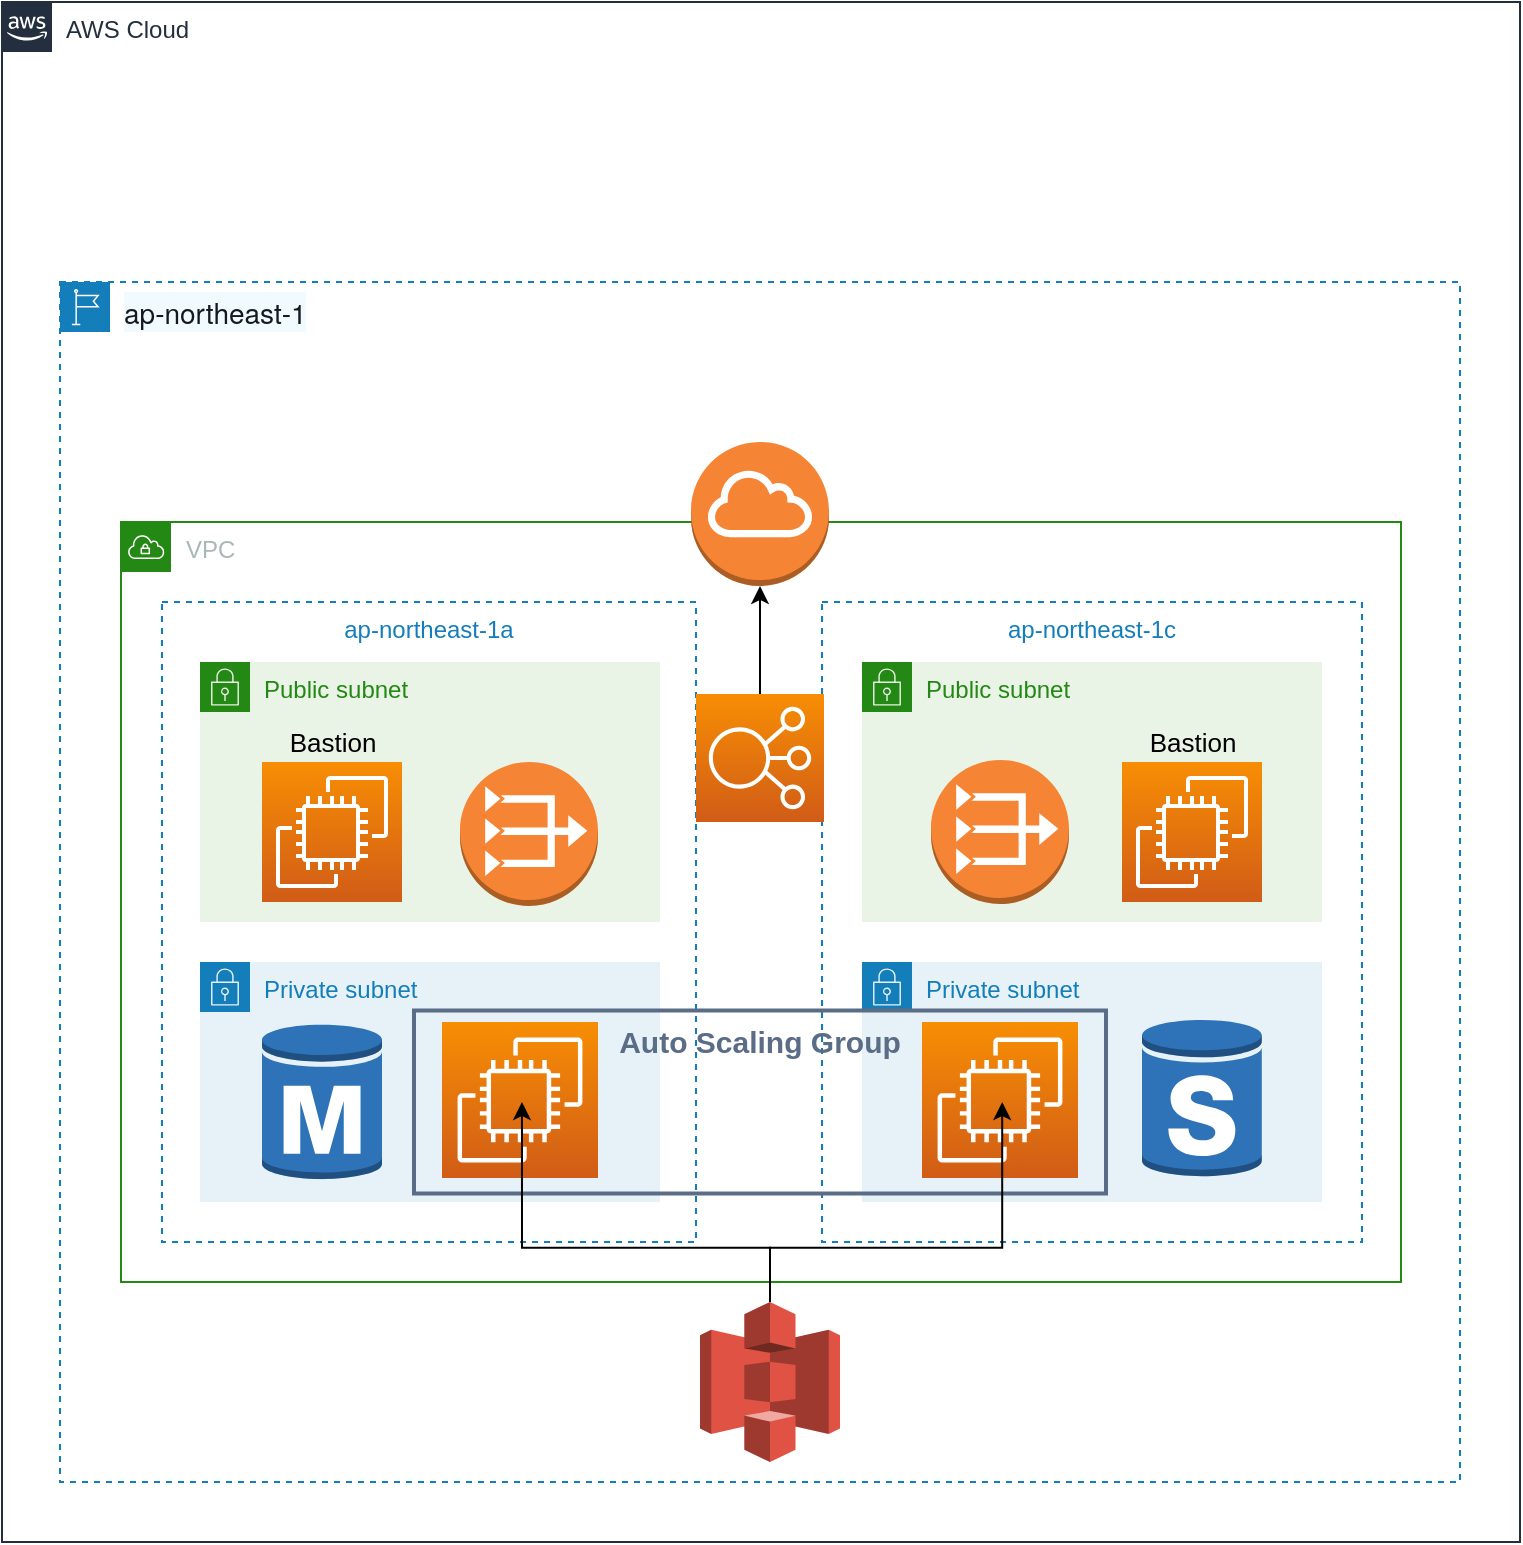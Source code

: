 <mxfile version="14.4.2" type="github">
  <diagram id="p8VolZ-N6K9utPq0kfwX" name="Page-1">
    <mxGraphModel dx="1422" dy="794" grid="1" gridSize="10" guides="1" tooltips="1" connect="1" arrows="1" fold="1" page="1" pageScale="1" pageWidth="827" pageHeight="1169" math="0" shadow="0">
      <root>
        <mxCell id="0" />
        <mxCell id="1" parent="0" />
        <mxCell id="xNPw3v3MWfUP0mEYA9Z2-2" value="AWS Cloud" style="points=[[0,0],[0.25,0],[0.5,0],[0.75,0],[1,0],[1,0.25],[1,0.5],[1,0.75],[1,1],[0.75,1],[0.5,1],[0.25,1],[0,1],[0,0.75],[0,0.5],[0,0.25]];outlineConnect=0;gradientColor=none;html=1;whiteSpace=wrap;fontSize=12;fontStyle=0;shape=mxgraph.aws4.group;grIcon=mxgraph.aws4.group_aws_cloud_alt;strokeColor=#232F3E;fillColor=none;verticalAlign=top;align=left;spacingLeft=30;fontColor=#232F3E;dashed=0;" vertex="1" parent="1">
          <mxGeometry x="30" y="60" width="759" height="770" as="geometry" />
        </mxCell>
        <mxCell id="xNPw3v3MWfUP0mEYA9Z2-3" value="&lt;span style=&quot;color: rgb(22 , 25 , 31) ; font-family: &amp;#34;amazon ember&amp;#34; , &amp;#34;helvetica neue&amp;#34; , &amp;#34;roboto&amp;#34; , &amp;#34;arial&amp;#34; , sans-serif ; font-size: 14px ; background-color: rgb(241 , 250 , 255)&quot;&gt;ap-northeast-1&lt;/span&gt;" style="points=[[0,0],[0.25,0],[0.5,0],[0.75,0],[1,0],[1,0.25],[1,0.5],[1,0.75],[1,1],[0.75,1],[0.5,1],[0.25,1],[0,1],[0,0.75],[0,0.5],[0,0.25]];outlineConnect=0;gradientColor=none;html=1;whiteSpace=wrap;fontSize=12;fontStyle=0;shape=mxgraph.aws4.group;grIcon=mxgraph.aws4.group_region;strokeColor=#147EBA;fillColor=none;verticalAlign=top;align=left;spacingLeft=30;fontColor=#147EBA;dashed=1;" vertex="1" parent="1">
          <mxGeometry x="59" y="200" width="700" height="600" as="geometry" />
        </mxCell>
        <mxCell id="xNPw3v3MWfUP0mEYA9Z2-4" value="VPC" style="points=[[0,0],[0.25,0],[0.5,0],[0.75,0],[1,0],[1,0.25],[1,0.5],[1,0.75],[1,1],[0.75,1],[0.5,1],[0.25,1],[0,1],[0,0.75],[0,0.5],[0,0.25]];outlineConnect=0;gradientColor=none;html=1;whiteSpace=wrap;fontSize=12;fontStyle=0;shape=mxgraph.aws4.group;grIcon=mxgraph.aws4.group_vpc;strokeColor=#248814;fillColor=none;verticalAlign=top;align=left;spacingLeft=30;fontColor=#AAB7B8;dashed=0;" vertex="1" parent="1">
          <mxGeometry x="89.5" y="320" width="640" height="380" as="geometry" />
        </mxCell>
        <mxCell id="xNPw3v3MWfUP0mEYA9Z2-5" value="ap-northeast-1c" style="fillColor=none;strokeColor=#147EBA;dashed=1;verticalAlign=top;fontStyle=0;fontColor=#147EBA;" vertex="1" parent="1">
          <mxGeometry x="440" y="360" width="270" height="320" as="geometry" />
        </mxCell>
        <mxCell id="xNPw3v3MWfUP0mEYA9Z2-6" value="ap-northeast-1a" style="fillColor=none;strokeColor=#147EBA;dashed=1;verticalAlign=top;fontStyle=0;fontColor=#147EBA;" vertex="1" parent="1">
          <mxGeometry x="110" y="360" width="267" height="320" as="geometry" />
        </mxCell>
        <mxCell id="xNPw3v3MWfUP0mEYA9Z2-7" style="edgeStyle=orthogonalEdgeStyle;rounded=0;orthogonalLoop=1;jettySize=auto;html=1;exitX=0.5;exitY=1;exitDx=0;exitDy=0;" edge="1" parent="1" source="xNPw3v3MWfUP0mEYA9Z2-5" target="xNPw3v3MWfUP0mEYA9Z2-5">
          <mxGeometry relative="1" as="geometry" />
        </mxCell>
        <mxCell id="xNPw3v3MWfUP0mEYA9Z2-8" value="Public subnet" style="points=[[0,0],[0.25,0],[0.5,0],[0.75,0],[1,0],[1,0.25],[1,0.5],[1,0.75],[1,1],[0.75,1],[0.5,1],[0.25,1],[0,1],[0,0.75],[0,0.5],[0,0.25]];outlineConnect=0;gradientColor=none;html=1;whiteSpace=wrap;fontSize=12;fontStyle=0;shape=mxgraph.aws4.group;grIcon=mxgraph.aws4.group_security_group;grStroke=0;strokeColor=#248814;fillColor=#E9F3E6;verticalAlign=top;align=left;spacingLeft=30;fontColor=#248814;dashed=0;" vertex="1" parent="1">
          <mxGeometry x="129" y="390" width="230" height="130" as="geometry" />
        </mxCell>
        <mxCell id="xNPw3v3MWfUP0mEYA9Z2-9" value="Public subnet" style="points=[[0,0],[0.25,0],[0.5,0],[0.75,0],[1,0],[1,0.25],[1,0.5],[1,0.75],[1,1],[0.75,1],[0.5,1],[0.25,1],[0,1],[0,0.75],[0,0.5],[0,0.25]];outlineConnect=0;gradientColor=none;html=1;whiteSpace=wrap;fontSize=12;fontStyle=0;shape=mxgraph.aws4.group;grIcon=mxgraph.aws4.group_security_group;grStroke=0;strokeColor=#248814;fillColor=#E9F3E6;verticalAlign=top;align=left;spacingLeft=30;fontColor=#248814;dashed=0;" vertex="1" parent="1">
          <mxGeometry x="460" y="390" width="230" height="130" as="geometry" />
        </mxCell>
        <mxCell id="xNPw3v3MWfUP0mEYA9Z2-10" value="Private subnet" style="points=[[0,0],[0.25,0],[0.5,0],[0.75,0],[1,0],[1,0.25],[1,0.5],[1,0.75],[1,1],[0.75,1],[0.5,1],[0.25,1],[0,1],[0,0.75],[0,0.5],[0,0.25]];outlineConnect=0;gradientColor=none;html=1;whiteSpace=wrap;fontSize=12;fontStyle=0;shape=mxgraph.aws4.group;grIcon=mxgraph.aws4.group_security_group;grStroke=0;strokeColor=#147EBA;fillColor=#E6F2F8;verticalAlign=top;align=left;spacingLeft=30;fontColor=#147EBA;dashed=0;" vertex="1" parent="1">
          <mxGeometry x="129" y="540" width="230" height="120" as="geometry" />
        </mxCell>
        <mxCell id="xNPw3v3MWfUP0mEYA9Z2-11" value="Private subnet" style="points=[[0,0],[0.25,0],[0.5,0],[0.75,0],[1,0],[1,0.25],[1,0.5],[1,0.75],[1,1],[0.75,1],[0.5,1],[0.25,1],[0,1],[0,0.75],[0,0.5],[0,0.25]];outlineConnect=0;gradientColor=none;html=1;whiteSpace=wrap;fontSize=12;fontStyle=0;shape=mxgraph.aws4.group;grIcon=mxgraph.aws4.group_security_group;grStroke=0;strokeColor=#147EBA;fillColor=#E6F2F8;verticalAlign=top;align=left;spacingLeft=30;fontColor=#147EBA;dashed=0;" vertex="1" parent="1">
          <mxGeometry x="460" y="540" width="230" height="120" as="geometry" />
        </mxCell>
        <mxCell id="xNPw3v3MWfUP0mEYA9Z2-12" value="" style="outlineConnect=0;dashed=0;verticalLabelPosition=bottom;verticalAlign=top;align=center;html=1;shape=mxgraph.aws3.internet_gateway;fillColor=#F58534;gradientColor=none;" vertex="1" parent="1">
          <mxGeometry x="374.5" y="280" width="69" height="72" as="geometry" />
        </mxCell>
        <mxCell id="xNPw3v3MWfUP0mEYA9Z2-13" value="" style="points=[[0,0,0],[0.25,0,0],[0.5,0,0],[0.75,0,0],[1,0,0],[0,1,0],[0.25,1,0],[0.5,1,0],[0.75,1,0],[1,1,0],[0,0.25,0],[0,0.5,0],[0,0.75,0],[1,0.25,0],[1,0.5,0],[1,0.75,0]];outlineConnect=0;fontColor=#232F3E;gradientColor=#F78E04;gradientDirection=north;fillColor=#D05C17;strokeColor=#ffffff;dashed=0;verticalLabelPosition=bottom;verticalAlign=top;align=center;html=1;fontSize=12;fontStyle=0;aspect=fixed;shape=mxgraph.aws4.resourceIcon;resIcon=mxgraph.aws4.ec2;" vertex="1" parent="1">
          <mxGeometry x="250" y="570" width="78" height="78" as="geometry" />
        </mxCell>
        <mxCell id="xNPw3v3MWfUP0mEYA9Z2-17" value="" style="edgeStyle=orthogonalEdgeStyle;rounded=0;orthogonalLoop=1;jettySize=auto;html=1;" edge="1" parent="1" source="xNPw3v3MWfUP0mEYA9Z2-14" target="xNPw3v3MWfUP0mEYA9Z2-12">
          <mxGeometry relative="1" as="geometry" />
        </mxCell>
        <mxCell id="xNPw3v3MWfUP0mEYA9Z2-14" value="" style="points=[[0,0,0],[0.25,0,0],[0.5,0,0],[0.75,0,0],[1,0,0],[0,1,0],[0.25,1,0],[0.5,1,0],[0.75,1,0],[1,1,0],[0,0.25,0],[0,0.5,0],[0,0.75,0],[1,0.25,0],[1,0.5,0],[1,0.75,0]];outlineConnect=0;fontColor=#232F3E;gradientColor=#F78E04;gradientDirection=north;fillColor=#D05C17;strokeColor=#ffffff;dashed=0;verticalLabelPosition=bottom;verticalAlign=top;align=center;html=1;fontSize=12;fontStyle=0;aspect=fixed;shape=mxgraph.aws4.resourceIcon;resIcon=mxgraph.aws4.elastic_load_balancing;" vertex="1" parent="1">
          <mxGeometry x="377" y="406" width="64" height="64" as="geometry" />
        </mxCell>
        <mxCell id="xNPw3v3MWfUP0mEYA9Z2-19" value="" style="points=[[0,0,0],[0.25,0,0],[0.5,0,0],[0.75,0,0],[1,0,0],[0,1,0],[0.25,1,0],[0.5,1,0],[0.75,1,0],[1,1,0],[0,0.25,0],[0,0.5,0],[0,0.75,0],[1,0.25,0],[1,0.5,0],[1,0.75,0]];outlineConnect=0;fontColor=#232F3E;gradientColor=#F78E04;gradientDirection=north;fillColor=#D05C17;strokeColor=#ffffff;dashed=0;verticalLabelPosition=bottom;verticalAlign=top;align=center;html=1;fontSize=12;fontStyle=0;aspect=fixed;shape=mxgraph.aws4.resourceIcon;resIcon=mxgraph.aws4.ec2;" vertex="1" parent="1">
          <mxGeometry x="490" y="570" width="78" height="78" as="geometry" />
        </mxCell>
        <mxCell id="xNPw3v3MWfUP0mEYA9Z2-22" value="" style="outlineConnect=0;dashed=0;verticalLabelPosition=bottom;verticalAlign=top;align=center;html=1;shape=mxgraph.aws3.rds_db_instance;fillColor=#2E73B8;gradientColor=none;" vertex="1" parent="1">
          <mxGeometry x="160" y="570" width="60" height="80" as="geometry" />
        </mxCell>
        <mxCell id="xNPw3v3MWfUP0mEYA9Z2-23" value="" style="outlineConnect=0;dashed=0;verticalLabelPosition=bottom;verticalAlign=top;align=center;html=1;shape=mxgraph.aws3.rds_db_instance_standby_multi_az;fillColor=#2E73B8;gradientColor=none;" vertex="1" parent="1">
          <mxGeometry x="600" y="568" width="60" height="80" as="geometry" />
        </mxCell>
        <mxCell id="xNPw3v3MWfUP0mEYA9Z2-24" value="" style="points=[[0,0,0],[0.25,0,0],[0.5,0,0],[0.75,0,0],[1,0,0],[0,1,0],[0.25,1,0],[0.5,1,0],[0.75,1,0],[1,1,0],[0,0.25,0],[0,0.5,0],[0,0.75,0],[1,0.25,0],[1,0.5,0],[1,0.75,0]];outlineConnect=0;fontColor=#232F3E;gradientColor=#F78E04;gradientDirection=north;fillColor=#D05C17;strokeColor=#ffffff;dashed=0;verticalLabelPosition=bottom;verticalAlign=top;align=center;html=1;fontSize=12;fontStyle=0;aspect=fixed;shape=mxgraph.aws4.resourceIcon;resIcon=mxgraph.aws4.ec2;" vertex="1" parent="1">
          <mxGeometry x="160" y="440" width="70" height="70" as="geometry" />
        </mxCell>
        <mxCell id="xNPw3v3MWfUP0mEYA9Z2-27" value="&lt;font style=&quot;font-size: 13px&quot;&gt;Bastion&lt;/font&gt;" style="text;html=1;resizable=0;autosize=1;align=center;verticalAlign=middle;points=[];fillColor=none;strokeColor=none;rounded=0;" vertex="1" parent="1">
          <mxGeometry x="165" y="420" width="60" height="20" as="geometry" />
        </mxCell>
        <mxCell id="xNPw3v3MWfUP0mEYA9Z2-29" value="" style="points=[[0,0,0],[0.25,0,0],[0.5,0,0],[0.75,0,0],[1,0,0],[0,1,0],[0.25,1,0],[0.5,1,0],[0.75,1,0],[1,1,0],[0,0.25,0],[0,0.5,0],[0,0.75,0],[1,0.25,0],[1,0.5,0],[1,0.75,0]];outlineConnect=0;fontColor=#232F3E;gradientColor=#F78E04;gradientDirection=north;fillColor=#D05C17;strokeColor=#ffffff;dashed=0;verticalLabelPosition=bottom;verticalAlign=top;align=center;html=1;fontSize=12;fontStyle=0;aspect=fixed;shape=mxgraph.aws4.resourceIcon;resIcon=mxgraph.aws4.ec2;" vertex="1" parent="1">
          <mxGeometry x="590" y="440" width="70" height="70" as="geometry" />
        </mxCell>
        <mxCell id="xNPw3v3MWfUP0mEYA9Z2-30" value="&lt;font style=&quot;font-size: 13px&quot;&gt;Bastion&lt;/font&gt;" style="text;html=1;resizable=0;autosize=1;align=center;verticalAlign=middle;points=[];fillColor=none;strokeColor=none;rounded=0;" vertex="1" parent="1">
          <mxGeometry x="595" y="420" width="60" height="20" as="geometry" />
        </mxCell>
        <mxCell id="xNPw3v3MWfUP0mEYA9Z2-32" value="" style="outlineConnect=0;dashed=0;verticalLabelPosition=bottom;verticalAlign=top;align=center;html=1;shape=mxgraph.aws3.vpc_nat_gateway;fillColor=#F58534;gradientColor=none;" vertex="1" parent="1">
          <mxGeometry x="259" y="440" width="69" height="72" as="geometry" />
        </mxCell>
        <mxCell id="xNPw3v3MWfUP0mEYA9Z2-34" value="" style="outlineConnect=0;dashed=0;verticalLabelPosition=bottom;verticalAlign=top;align=center;html=1;shape=mxgraph.aws3.vpc_nat_gateway;fillColor=#F58534;gradientColor=none;" vertex="1" parent="1">
          <mxGeometry x="494.5" y="439" width="69" height="72" as="geometry" />
        </mxCell>
        <mxCell id="xNPw3v3MWfUP0mEYA9Z2-35" value="Auto Scaling Group" style="fillColor=none;strokeColor=#5A6C86;verticalAlign=top;fontStyle=1;fontColor=#5A6C86;strokeWidth=2;fontSize=15;" vertex="1" parent="1">
          <mxGeometry x="236" y="564.25" width="346" height="91.5" as="geometry" />
        </mxCell>
        <mxCell id="xNPw3v3MWfUP0mEYA9Z2-43" style="edgeStyle=orthogonalEdgeStyle;rounded=0;orthogonalLoop=1;jettySize=auto;html=1;entryX=0.156;entryY=0.5;entryDx=0;entryDy=0;entryPerimeter=0;fontSize=15;" edge="1" parent="1" source="xNPw3v3MWfUP0mEYA9Z2-37" target="xNPw3v3MWfUP0mEYA9Z2-35">
          <mxGeometry relative="1" as="geometry" />
        </mxCell>
        <mxCell id="xNPw3v3MWfUP0mEYA9Z2-44" style="edgeStyle=orthogonalEdgeStyle;rounded=0;orthogonalLoop=1;jettySize=auto;html=1;entryX=0.85;entryY=0.5;entryDx=0;entryDy=0;entryPerimeter=0;fontSize=15;" edge="1" parent="1" source="xNPw3v3MWfUP0mEYA9Z2-37" target="xNPw3v3MWfUP0mEYA9Z2-35">
          <mxGeometry relative="1" as="geometry" />
        </mxCell>
        <mxCell id="xNPw3v3MWfUP0mEYA9Z2-37" value="" style="outlineConnect=0;dashed=0;verticalLabelPosition=bottom;verticalAlign=top;align=center;html=1;shape=mxgraph.aws3.s3;fillColor=#E05243;gradientColor=none;strokeWidth=2;fontSize=15;" vertex="1" parent="1">
          <mxGeometry x="379" y="710" width="70" height="80" as="geometry" />
        </mxCell>
      </root>
    </mxGraphModel>
  </diagram>
</mxfile>
